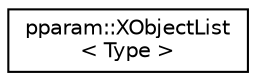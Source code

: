 digraph "Graphical Class Hierarchy"
{
 // LATEX_PDF_SIZE
  edge [fontname="Helvetica",fontsize="10",labelfontname="Helvetica",labelfontsize="10"];
  node [fontname="Helvetica",fontsize="10",shape=record];
  rankdir="LR";
  Node0 [label="pparam::XObjectList\l\< Type \>",height=0.2,width=0.4,color="black", fillcolor="white", style="filled",URL="$classpparam_1_1XObjectList.html",tooltip=" "];
}
